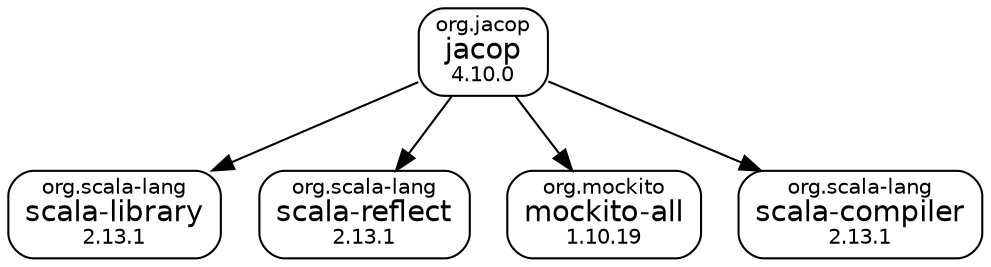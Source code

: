 digraph "jacop" {
  node [shape="box",style="rounded",fontname="Helvetica",fontsize="14"]
  edge [fontsize="10",fontname="Helvetica"]

  // Node Definitions:
  "org.jacop:jacop:jar:compile"[label=<<font point-size="10">org.jacop</font><br/>jacop<font point-size="10"><br/>4.10.0</font>>]
  "org.scala-lang:scala-library:jar:compile"[label=<<font point-size="10">org.scala-lang</font><br/>scala-library<font point-size="10"><br/>2.13.1</font>>]
  "org.scala-lang:scala-reflect:jar:compile"[label=<<font point-size="10">org.scala-lang</font><br/>scala-reflect<font point-size="10"><br/>2.13.1</font>>]
  "org.mockito:mockito-all:jar:compile"[label=<<font point-size="10">org.mockito</font><br/>mockito-all<font point-size="10"><br/>1.10.19</font>>]
  "org.scala-lang:scala-compiler:jar:compile"[label=<<font point-size="10">org.scala-lang</font><br/>scala-compiler<font point-size="10"><br/>2.13.1</font>>]

  // Edge Definitions:
  "org.jacop:jacop:jar:compile" -> "org.scala-lang:scala-library:jar:compile"
  "org.jacop:jacop:jar:compile" -> "org.scala-lang:scala-reflect:jar:compile"
  "org.jacop:jacop:jar:compile" -> "org.mockito:mockito-all:jar:compile"
  "org.jacop:jacop:jar:compile" -> "org.scala-lang:scala-compiler:jar:compile"
}